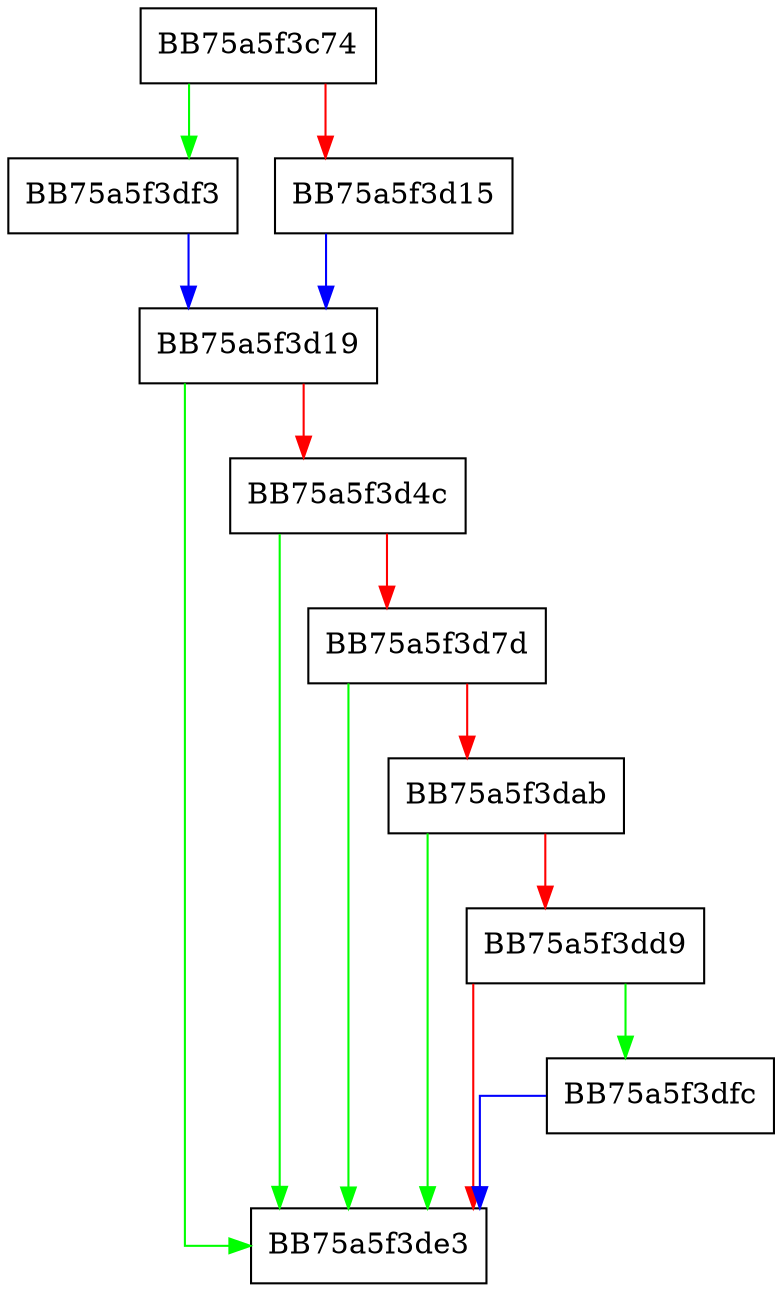 digraph _set_model_for_shader {
  node [shape="box"];
  graph [splines=ortho];
  BB75a5f3c74 -> BB75a5f3df3 [color="green"];
  BB75a5f3c74 -> BB75a5f3d15 [color="red"];
  BB75a5f3d15 -> BB75a5f3d19 [color="blue"];
  BB75a5f3d19 -> BB75a5f3de3 [color="green"];
  BB75a5f3d19 -> BB75a5f3d4c [color="red"];
  BB75a5f3d4c -> BB75a5f3de3 [color="green"];
  BB75a5f3d4c -> BB75a5f3d7d [color="red"];
  BB75a5f3d7d -> BB75a5f3de3 [color="green"];
  BB75a5f3d7d -> BB75a5f3dab [color="red"];
  BB75a5f3dab -> BB75a5f3de3 [color="green"];
  BB75a5f3dab -> BB75a5f3dd9 [color="red"];
  BB75a5f3dd9 -> BB75a5f3dfc [color="green"];
  BB75a5f3dd9 -> BB75a5f3de3 [color="red"];
  BB75a5f3df3 -> BB75a5f3d19 [color="blue"];
  BB75a5f3dfc -> BB75a5f3de3 [color="blue"];
}